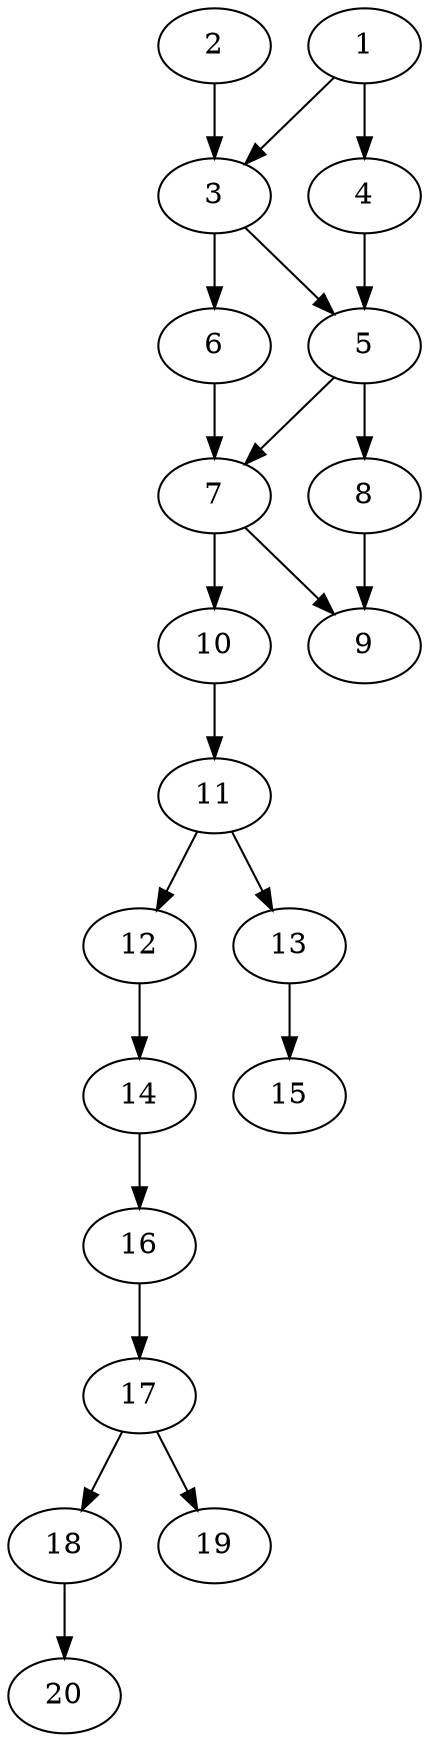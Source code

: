 // DAG automatically generated by daggen at Thu Oct  3 13:58:42 2019
// ./daggen --dot -n 20 --ccr 0.5 --fat 0.3 --regular 0.5 --density 0.6 --mindata 5242880 --maxdata 52428800 
digraph G {
  1 [size="44462080", alpha="0.05", expect_size="22231040"] 
  1 -> 3 [size ="22231040"]
  1 -> 4 [size ="22231040"]
  2 [size="37910528", alpha="0.20", expect_size="18955264"] 
  2 -> 3 [size ="18955264"]
  3 [size="13223936", alpha="0.11", expect_size="6611968"] 
  3 -> 5 [size ="6611968"]
  3 -> 6 [size ="6611968"]
  4 [size="13985792", alpha="0.12", expect_size="6992896"] 
  4 -> 5 [size ="6992896"]
  5 [size="18798592", alpha="0.13", expect_size="9399296"] 
  5 -> 7 [size ="9399296"]
  5 -> 8 [size ="9399296"]
  6 [size="36020224", alpha="0.04", expect_size="18010112"] 
  6 -> 7 [size ="18010112"]
  7 [size="37793792", alpha="0.14", expect_size="18896896"] 
  7 -> 9 [size ="18896896"]
  7 -> 10 [size ="18896896"]
  8 [size="25507840", alpha="0.08", expect_size="12753920"] 
  8 -> 9 [size ="12753920"]
  9 [size="33679360", alpha="0.08", expect_size="16839680"] 
  10 [size="44064768", alpha="0.02", expect_size="22032384"] 
  10 -> 11 [size ="22032384"]
  11 [size="63012864", alpha="0.09", expect_size="31506432"] 
  11 -> 12 [size ="31506432"]
  11 -> 13 [size ="31506432"]
  12 [size="88502272", alpha="0.04", expect_size="44251136"] 
  12 -> 14 [size ="44251136"]
  13 [size="87668736", alpha="0.09", expect_size="43834368"] 
  13 -> 15 [size ="43834368"]
  14 [size="46096384", alpha="0.13", expect_size="23048192"] 
  14 -> 16 [size ="23048192"]
  15 [size="103014400", alpha="0.03", expect_size="51507200"] 
  16 [size="68724736", alpha="0.00", expect_size="34362368"] 
  16 -> 17 [size ="34362368"]
  17 [size="85493760", alpha="0.09", expect_size="42746880"] 
  17 -> 18 [size ="42746880"]
  17 -> 19 [size ="42746880"]
  18 [size="59447296", alpha="0.15", expect_size="29723648"] 
  18 -> 20 [size ="29723648"]
  19 [size="96262144", alpha="0.16", expect_size="48131072"] 
  20 [size="38080512", alpha="0.20", expect_size="19040256"] 
}
